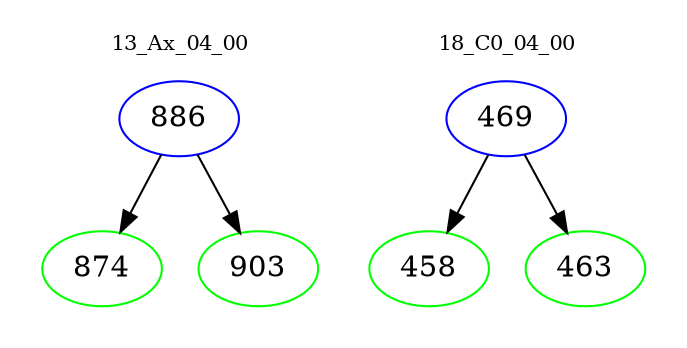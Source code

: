 digraph{
subgraph cluster_0 {
color = white
label = "13_Ax_04_00";
fontsize=10;
T0_886 [label="886", color="blue"]
T0_886 -> T0_874 [color="black"]
T0_874 [label="874", color="green"]
T0_886 -> T0_903 [color="black"]
T0_903 [label="903", color="green"]
}
subgraph cluster_1 {
color = white
label = "18_C0_04_00";
fontsize=10;
T1_469 [label="469", color="blue"]
T1_469 -> T1_458 [color="black"]
T1_458 [label="458", color="green"]
T1_469 -> T1_463 [color="black"]
T1_463 [label="463", color="green"]
}
}
